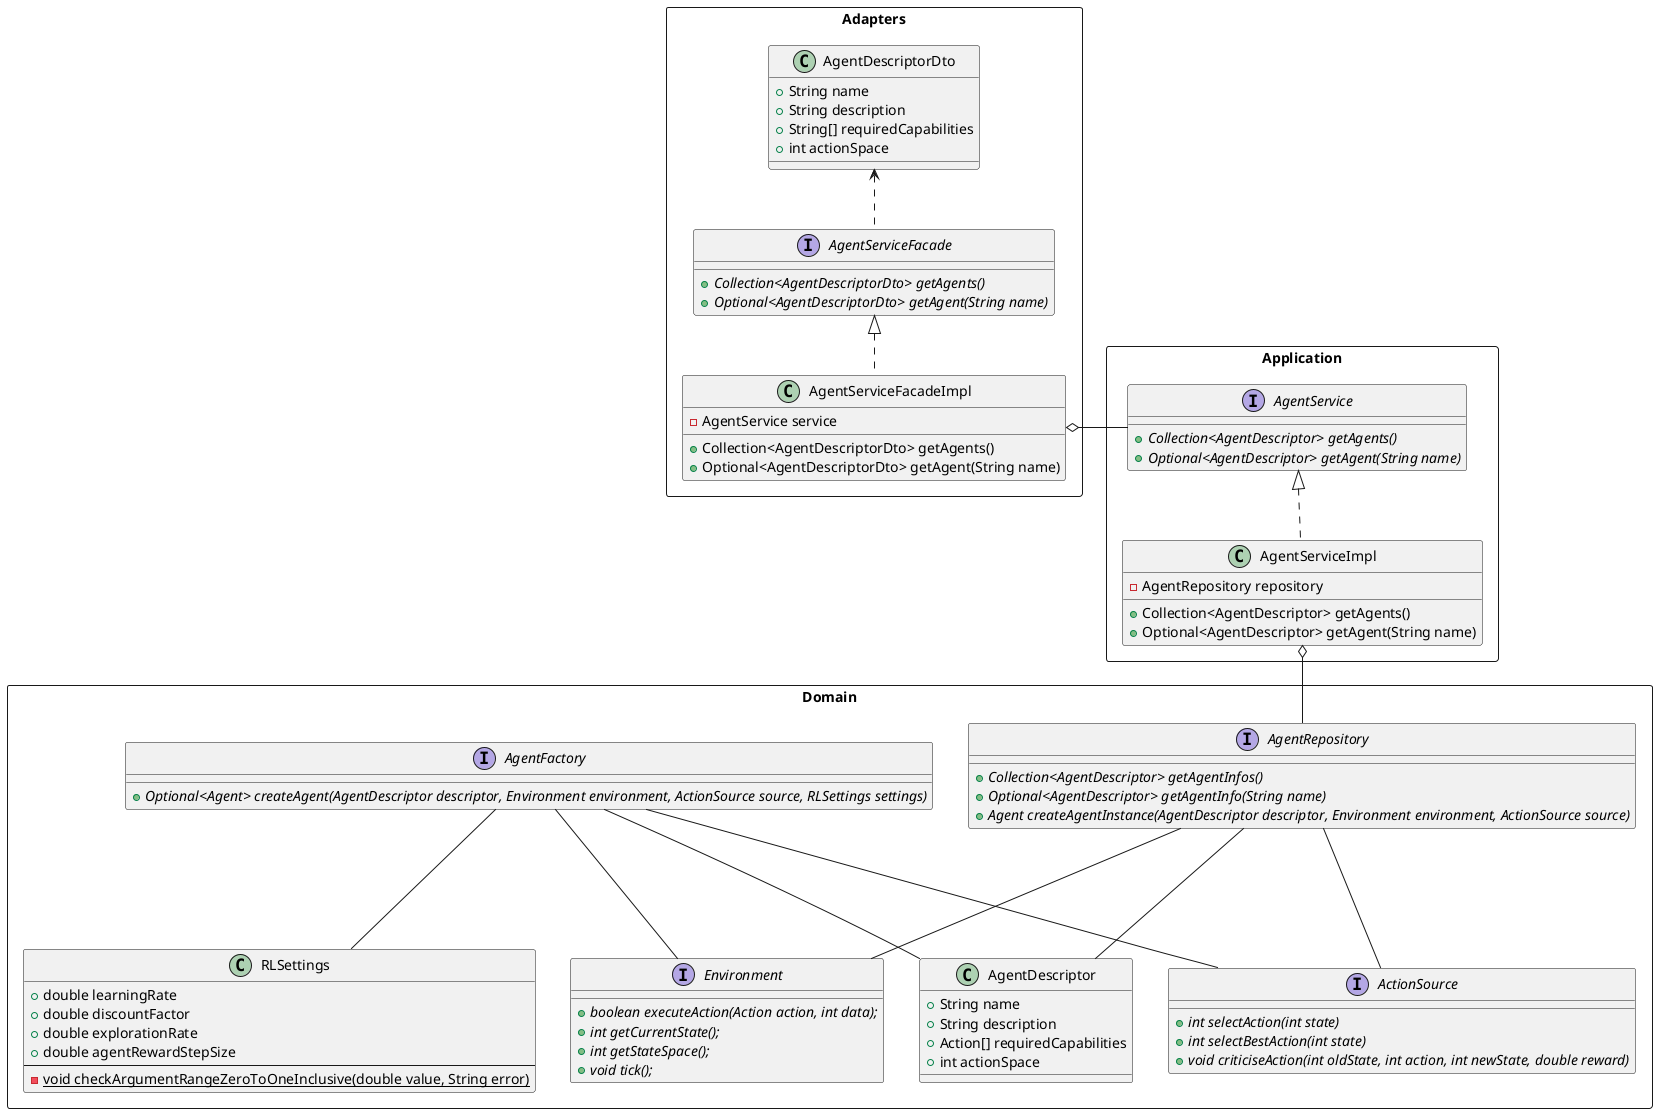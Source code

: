 @startuml

package Domain <<Rectangle>> {
    interface AgentFactory {
        +{abstract}Optional<Agent> createAgent(AgentDescriptor descriptor, Environment environment, ActionSource source, RLSettings settings)

    }

    class AgentDescriptor {
        +String name
        +String description
        +Action[] requiredCapabilities
        +int actionSpace
    }

    interface ActionSource {
        +{abstract}int selectAction(int state)
        +{abstract}int selectBestAction(int state)
        +{abstract}void criticiseAction(int oldState, int action, int newState, double reward)
    }

    interface Environment {
        +{abstract}boolean executeAction(Action action, int data);
        +{abstract}int getCurrentState();
        +{abstract}int getStateSpace();
        +{abstract}void tick();
    }

    class RLSettings {
        +double learningRate
        +double discountFactor
        +double explorationRate
        +double agentRewardStepSize
        ---
        -{static} void checkArgumentRangeZeroToOneInclusive(double value, String error)
    }

    interface AgentRepository {
        +{abstract}Collection<AgentDescriptor> getAgentInfos()
        +{abstract}Optional<AgentDescriptor> getAgentInfo(String name)
        +{abstract}Agent createAgentInstance(AgentDescriptor descriptor, Environment environment, ActionSource source)
    }
}

package Application <<Rectangle>> {
    interface AgentService {
        +{abstract}Collection<AgentDescriptor> getAgents()
        +{abstract}Optional<AgentDescriptor> getAgent(String name)
    }

    class AgentServiceImpl {
        -AgentRepository repository
        +Collection<AgentDescriptor> getAgents()
        +Optional<AgentDescriptor> getAgent(String name)
    }
}

package Adapters <<Rectangle>> {
    class AgentDescriptorDto {
        +String name
        +String description
        +String[] requiredCapabilities
        +int actionSpace
    }

    interface AgentServiceFacade {
        +{abstract}Collection<AgentDescriptorDto> getAgents()
        +{abstract}Optional<AgentDescriptorDto> getAgent(String name)
    }

    class AgentServiceFacadeImpl {
        -AgentService service
        +Collection<AgentDescriptorDto> getAgents()
        +Optional<AgentDescriptorDto> getAgent(String name)
    }
}

AgentFactory --- AgentDescriptor
AgentFactory --- RLSettings
AgentFactory --- Environment
AgentFactory --- ActionSource

AgentServiceImpl o-- AgentRepository
AgentService <|.. AgentServiceImpl

AgentRepository --- Environment
AgentRepository --- AgentDescriptor
AgentRepository --- ActionSource

AgentDescriptorDto <.. AgentServiceFacade
AgentServiceFacade <|.. AgentServiceFacadeImpl
AgentServiceFacadeImpl o--right AgentService

@enduml